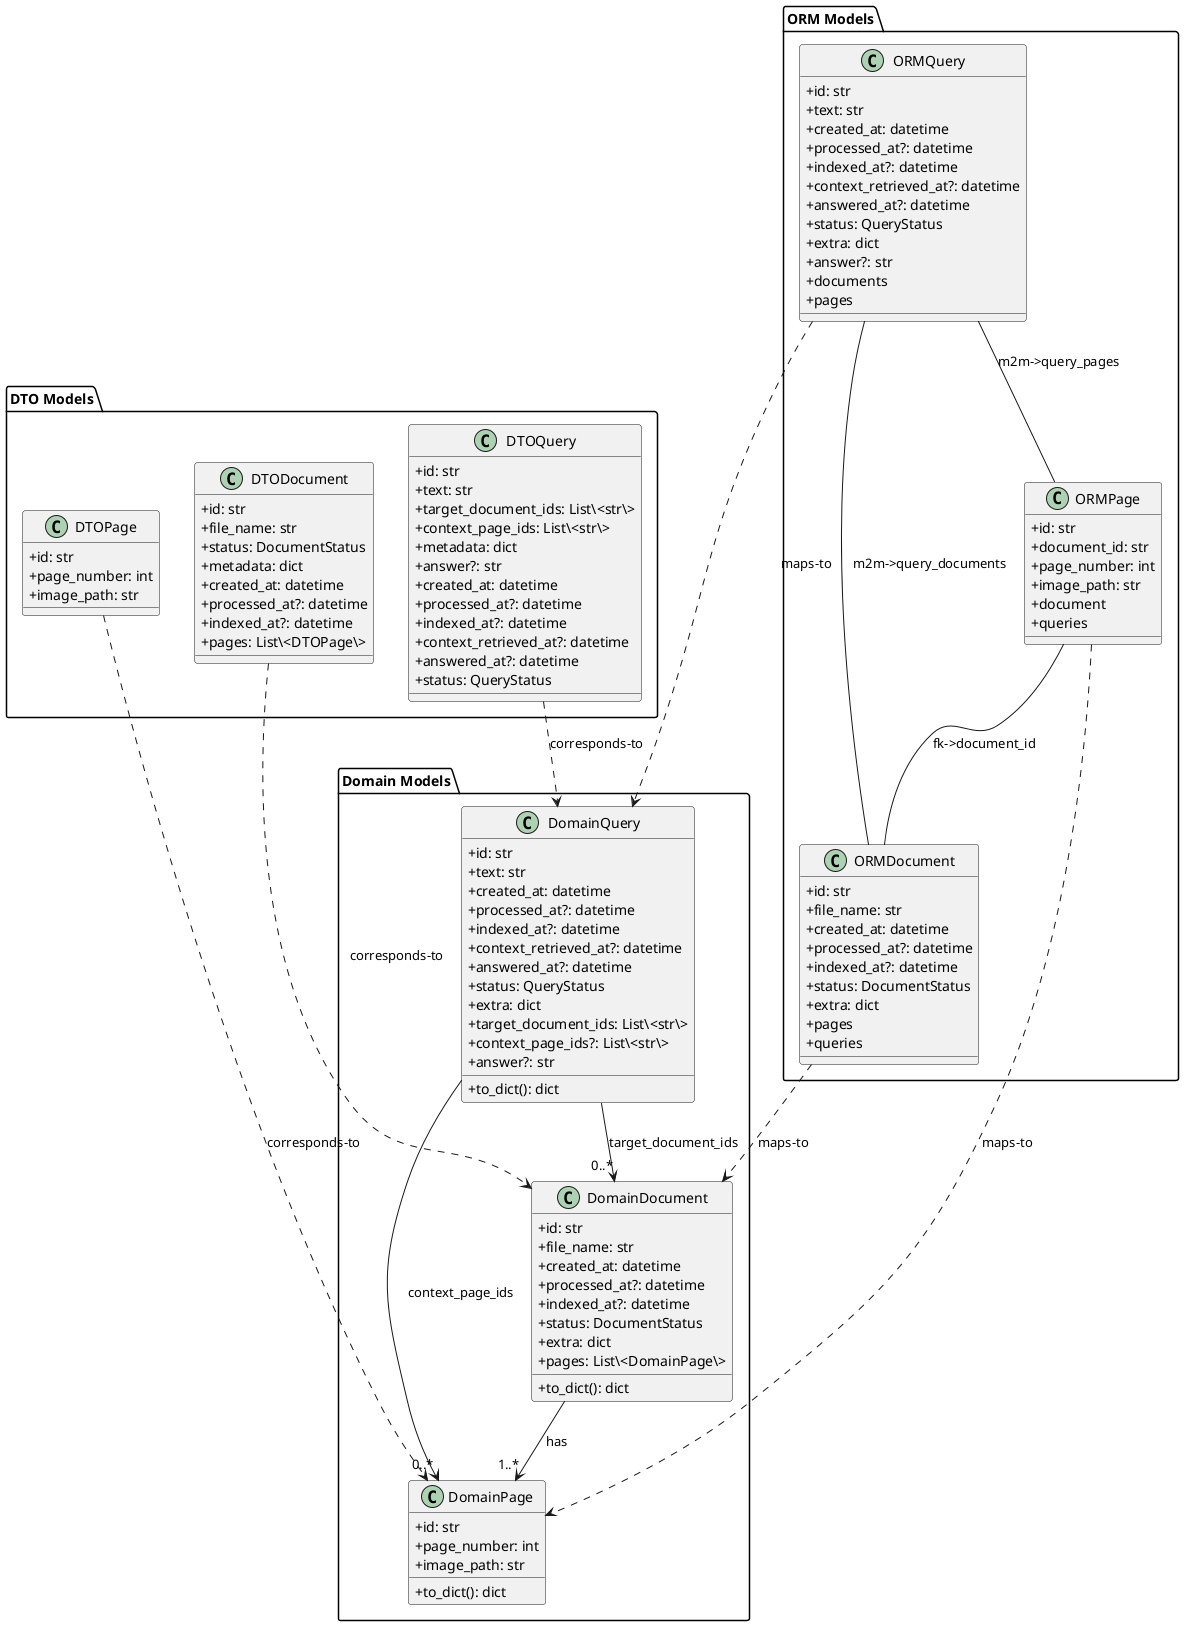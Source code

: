 @startuml classDiagram
skinparam classAttributeIconSize 0

package "Domain Models" {
class DomainPage {
+id: str
+page_number: int
+image_path: str
+to_dict(): dict
}
class DomainDocument {
+id: str
+file_name: str
+created_at: datetime
+processed_at?: datetime
+indexed_at?: datetime
+status: DocumentStatus
+extra: dict
+pages: List\<DomainPage\>
+to_dict(): dict
}
class DomainQuery {
+id: str
+text: str
+created_at: datetime
+processed_at?: datetime
+indexed_at?: datetime
+context_retrieved_at?: datetime
+answered_at?: datetime
+status: QueryStatus
+extra: dict
+target_document_ids: List\<str\>
+context_page_ids?: List\<str\>
+answer?: str
+to_dict(): dict
}
}

package "DTO Models" {
class DTOPage {
+id: str
+page_number: int
+image_path: str
}
class DTODocument {
+id: str
+file_name: str
+status: DocumentStatus
+metadata: dict
+created_at: datetime
+processed_at?: datetime
+indexed_at?: datetime
+pages: List\<DTOPage\>
}
class DTOQuery {
+id: str
+text: str
+target_document_ids: List\<str\>
+context_page_ids: List\<str\>
+metadata: dict
+answer?: str
+created_at: datetime
+processed_at?: datetime
+indexed_at?: datetime
+context_retrieved_at?: datetime
+answered_at?: datetime
+status: QueryStatus
}
}

package "ORM Models" {
class ORMPage {
+id: str
+document_id: str
+page_number: int
+image_path: str
+document
+queries
}
class ORMDocument {
+id: str
+file_name: str
+created_at: datetime
+processed_at?: datetime
+indexed_at?: datetime
+status: DocumentStatus
+extra: dict
+pages
+queries
}
class ORMQuery {
+id: str
+text: str
+created_at: datetime
+processed_at?: datetime
+indexed_at?: datetime
+context_retrieved_at?: datetime
+answered_at?: datetime
+status: QueryStatus
+extra: dict
+answer?: str
+documents
+pages
}
}

DomainDocument    --> "1..*" DomainPage          : has
DomainQuery       --> "0..*" DomainDocument     : target_document_ids
DomainQuery       --> "0..*" DomainPage         : context_page_ids
DTOPage           ..> DomainPage                : corresponds-to
DTODocument       ..> DomainDocument            : corresponds-to
DTOQuery          ..> DomainQuery               : corresponds-to
ORMPage           ..> DomainPage                : maps-to
ORMDocument       ..> DomainDocument            : maps-to
ORMQuery          ..> DomainQuery               : maps-to
ORMPage           -- ORMDocument               : fk->document_id
ORMQuery          -- ORMDocument               : m2m->query_documents
ORMQuery          -- ORMPage                   : m2m->query_pages
@enduml
